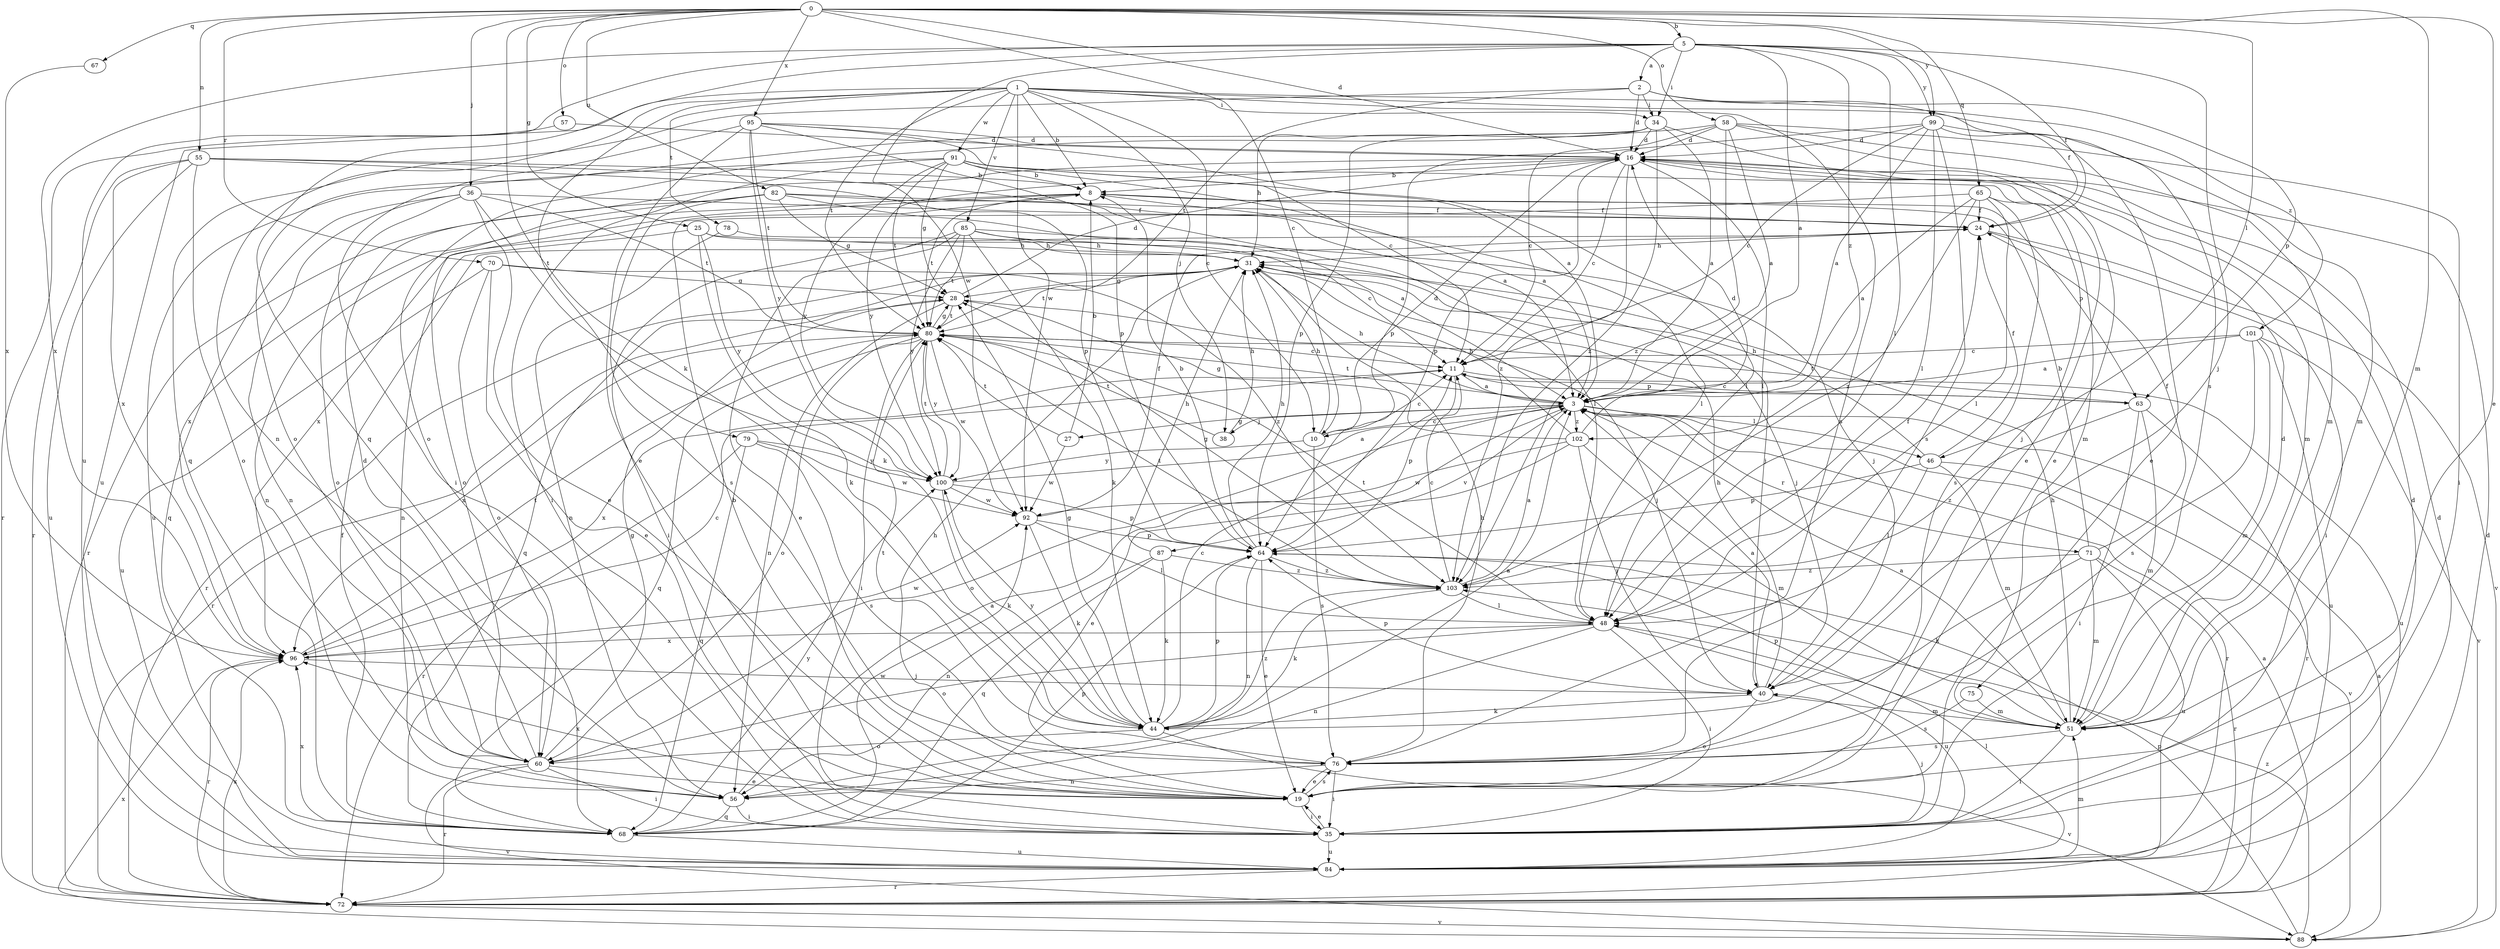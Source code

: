 strict digraph  {
0;
1;
2;
3;
5;
8;
10;
11;
16;
19;
24;
25;
27;
28;
31;
34;
35;
36;
38;
40;
44;
46;
48;
51;
55;
56;
57;
58;
60;
63;
64;
65;
67;
68;
70;
71;
72;
75;
76;
78;
79;
80;
82;
84;
85;
87;
88;
91;
92;
95;
96;
99;
100;
101;
102;
103;
0 -> 5  [label=b];
0 -> 10  [label=c];
0 -> 16  [label=d];
0 -> 19  [label=e];
0 -> 25  [label=g];
0 -> 36  [label=j];
0 -> 44  [label=k];
0 -> 46  [label=l];
0 -> 51  [label=m];
0 -> 55  [label=n];
0 -> 57  [label=o];
0 -> 58  [label=o];
0 -> 65  [label=q];
0 -> 67  [label=q];
0 -> 70  [label=r];
0 -> 82  [label=u];
0 -> 95  [label=x];
0 -> 99  [label=y];
1 -> 8  [label=b];
1 -> 10  [label=c];
1 -> 34  [label=i];
1 -> 38  [label=j];
1 -> 56  [label=n];
1 -> 75  [label=s];
1 -> 76  [label=s];
1 -> 78  [label=t];
1 -> 79  [label=t];
1 -> 80  [label=t];
1 -> 84  [label=u];
1 -> 85  [label=v];
1 -> 91  [label=w];
1 -> 92  [label=w];
1 -> 101  [label=z];
2 -> 16  [label=d];
2 -> 24  [label=f];
2 -> 34  [label=i];
2 -> 63  [label=p];
2 -> 68  [label=q];
2 -> 80  [label=t];
3 -> 10  [label=c];
3 -> 27  [label=g];
3 -> 31  [label=h];
3 -> 38  [label=j];
3 -> 46  [label=l];
3 -> 60  [label=o];
3 -> 71  [label=r];
3 -> 72  [label=r];
3 -> 80  [label=t];
3 -> 87  [label=v];
3 -> 102  [label=z];
5 -> 2  [label=a];
5 -> 3  [label=a];
5 -> 24  [label=f];
5 -> 34  [label=i];
5 -> 40  [label=j];
5 -> 48  [label=l];
5 -> 68  [label=q];
5 -> 84  [label=u];
5 -> 92  [label=w];
5 -> 96  [label=x];
5 -> 99  [label=y];
5 -> 102  [label=z];
8 -> 24  [label=f];
8 -> 48  [label=l];
8 -> 60  [label=o];
8 -> 63  [label=p];
8 -> 80  [label=t];
8 -> 96  [label=x];
10 -> 11  [label=c];
10 -> 16  [label=d];
10 -> 31  [label=h];
10 -> 76  [label=s];
10 -> 100  [label=y];
11 -> 3  [label=a];
11 -> 63  [label=p];
11 -> 64  [label=p];
11 -> 84  [label=u];
11 -> 96  [label=x];
16 -> 8  [label=b];
16 -> 11  [label=c];
16 -> 48  [label=l];
16 -> 51  [label=m];
16 -> 64  [label=p];
16 -> 100  [label=y];
16 -> 103  [label=z];
19 -> 8  [label=b];
19 -> 31  [label=h];
19 -> 35  [label=i];
19 -> 76  [label=s];
19 -> 96  [label=x];
24 -> 31  [label=h];
24 -> 35  [label=i];
24 -> 88  [label=v];
25 -> 31  [label=h];
25 -> 40  [label=j];
25 -> 44  [label=k];
25 -> 56  [label=n];
25 -> 100  [label=y];
27 -> 8  [label=b];
27 -> 80  [label=t];
27 -> 92  [label=w];
28 -> 16  [label=d];
28 -> 40  [label=j];
28 -> 56  [label=n];
28 -> 72  [label=r];
28 -> 80  [label=t];
31 -> 28  [label=g];
31 -> 40  [label=j];
31 -> 68  [label=q];
31 -> 72  [label=r];
31 -> 80  [label=t];
34 -> 3  [label=a];
34 -> 16  [label=d];
34 -> 19  [label=e];
34 -> 31  [label=h];
34 -> 60  [label=o];
34 -> 64  [label=p];
34 -> 103  [label=z];
35 -> 16  [label=d];
35 -> 19  [label=e];
35 -> 40  [label=j];
35 -> 84  [label=u];
36 -> 19  [label=e];
36 -> 24  [label=f];
36 -> 44  [label=k];
36 -> 56  [label=n];
36 -> 60  [label=o];
36 -> 68  [label=q];
36 -> 80  [label=t];
38 -> 31  [label=h];
38 -> 80  [label=t];
40 -> 3  [label=a];
40 -> 19  [label=e];
40 -> 31  [label=h];
40 -> 44  [label=k];
40 -> 51  [label=m];
40 -> 64  [label=p];
44 -> 3  [label=a];
44 -> 11  [label=c];
44 -> 28  [label=g];
44 -> 60  [label=o];
44 -> 64  [label=p];
44 -> 88  [label=v];
44 -> 100  [label=y];
44 -> 103  [label=z];
46 -> 24  [label=f];
46 -> 31  [label=h];
46 -> 48  [label=l];
46 -> 51  [label=m];
46 -> 64  [label=p];
46 -> 88  [label=v];
48 -> 24  [label=f];
48 -> 35  [label=i];
48 -> 56  [label=n];
48 -> 60  [label=o];
48 -> 80  [label=t];
48 -> 84  [label=u];
48 -> 96  [label=x];
51 -> 3  [label=a];
51 -> 16  [label=d];
51 -> 31  [label=h];
51 -> 35  [label=i];
51 -> 64  [label=p];
51 -> 76  [label=s];
55 -> 3  [label=a];
55 -> 8  [label=b];
55 -> 60  [label=o];
55 -> 64  [label=p];
55 -> 72  [label=r];
55 -> 84  [label=u];
55 -> 96  [label=x];
56 -> 3  [label=a];
56 -> 35  [label=i];
56 -> 68  [label=q];
57 -> 16  [label=d];
57 -> 72  [label=r];
58 -> 3  [label=a];
58 -> 11  [label=c];
58 -> 16  [label=d];
58 -> 19  [label=e];
58 -> 35  [label=i];
58 -> 51  [label=m];
58 -> 60  [label=o];
58 -> 103  [label=z];
60 -> 16  [label=d];
60 -> 19  [label=e];
60 -> 28  [label=g];
60 -> 35  [label=i];
60 -> 72  [label=r];
60 -> 88  [label=v];
63 -> 11  [label=c];
63 -> 35  [label=i];
63 -> 51  [label=m];
63 -> 72  [label=r];
63 -> 80  [label=t];
63 -> 103  [label=z];
64 -> 8  [label=b];
64 -> 19  [label=e];
64 -> 31  [label=h];
64 -> 56  [label=n];
64 -> 103  [label=z];
65 -> 3  [label=a];
65 -> 24  [label=f];
65 -> 40  [label=j];
65 -> 48  [label=l];
65 -> 76  [label=s];
65 -> 96  [label=x];
65 -> 103  [label=z];
67 -> 96  [label=x];
68 -> 24  [label=f];
68 -> 64  [label=p];
68 -> 84  [label=u];
68 -> 92  [label=w];
68 -> 96  [label=x];
68 -> 100  [label=y];
70 -> 19  [label=e];
70 -> 28  [label=g];
70 -> 60  [label=o];
70 -> 84  [label=u];
70 -> 103  [label=z];
71 -> 8  [label=b];
71 -> 24  [label=f];
71 -> 44  [label=k];
71 -> 51  [label=m];
71 -> 72  [label=r];
71 -> 84  [label=u];
71 -> 103  [label=z];
72 -> 3  [label=a];
72 -> 16  [label=d];
72 -> 88  [label=v];
72 -> 96  [label=x];
75 -> 51  [label=m];
75 -> 76  [label=s];
76 -> 19  [label=e];
76 -> 31  [label=h];
76 -> 35  [label=i];
76 -> 56  [label=n];
76 -> 80  [label=t];
78 -> 31  [label=h];
78 -> 56  [label=n];
79 -> 68  [label=q];
79 -> 72  [label=r];
79 -> 76  [label=s];
79 -> 92  [label=w];
79 -> 100  [label=y];
80 -> 11  [label=c];
80 -> 28  [label=g];
80 -> 35  [label=i];
80 -> 60  [label=o];
80 -> 68  [label=q];
80 -> 92  [label=w];
80 -> 96  [label=x];
80 -> 100  [label=y];
82 -> 3  [label=a];
82 -> 24  [label=f];
82 -> 28  [label=g];
82 -> 48  [label=l];
82 -> 56  [label=n];
82 -> 72  [label=r];
82 -> 76  [label=s];
84 -> 16  [label=d];
84 -> 48  [label=l];
84 -> 51  [label=m];
84 -> 72  [label=r];
85 -> 11  [label=c];
85 -> 19  [label=e];
85 -> 31  [label=h];
85 -> 35  [label=i];
85 -> 40  [label=j];
85 -> 44  [label=k];
85 -> 80  [label=t];
85 -> 100  [label=y];
87 -> 31  [label=h];
87 -> 44  [label=k];
87 -> 56  [label=n];
87 -> 68  [label=q];
87 -> 103  [label=z];
88 -> 3  [label=a];
88 -> 64  [label=p];
88 -> 96  [label=x];
88 -> 103  [label=z];
91 -> 3  [label=a];
91 -> 8  [label=b];
91 -> 28  [label=g];
91 -> 35  [label=i];
91 -> 48  [label=l];
91 -> 51  [label=m];
91 -> 80  [label=t];
91 -> 84  [label=u];
91 -> 100  [label=y];
92 -> 24  [label=f];
92 -> 44  [label=k];
92 -> 48  [label=l];
92 -> 64  [label=p];
95 -> 3  [label=a];
95 -> 11  [label=c];
95 -> 16  [label=d];
95 -> 19  [label=e];
95 -> 35  [label=i];
95 -> 64  [label=p];
95 -> 80  [label=t];
95 -> 100  [label=y];
96 -> 11  [label=c];
96 -> 40  [label=j];
96 -> 72  [label=r];
96 -> 80  [label=t];
96 -> 92  [label=w];
99 -> 3  [label=a];
99 -> 11  [label=c];
99 -> 16  [label=d];
99 -> 19  [label=e];
99 -> 48  [label=l];
99 -> 51  [label=m];
99 -> 64  [label=p];
99 -> 76  [label=s];
100 -> 3  [label=a];
100 -> 44  [label=k];
100 -> 64  [label=p];
100 -> 80  [label=t];
100 -> 92  [label=w];
101 -> 3  [label=a];
101 -> 11  [label=c];
101 -> 51  [label=m];
101 -> 76  [label=s];
101 -> 84  [label=u];
101 -> 88  [label=v];
102 -> 16  [label=d];
102 -> 19  [label=e];
102 -> 28  [label=g];
102 -> 31  [label=h];
102 -> 40  [label=j];
102 -> 51  [label=m];
102 -> 92  [label=w];
103 -> 3  [label=a];
103 -> 11  [label=c];
103 -> 28  [label=g];
103 -> 44  [label=k];
103 -> 48  [label=l];
103 -> 80  [label=t];
}
